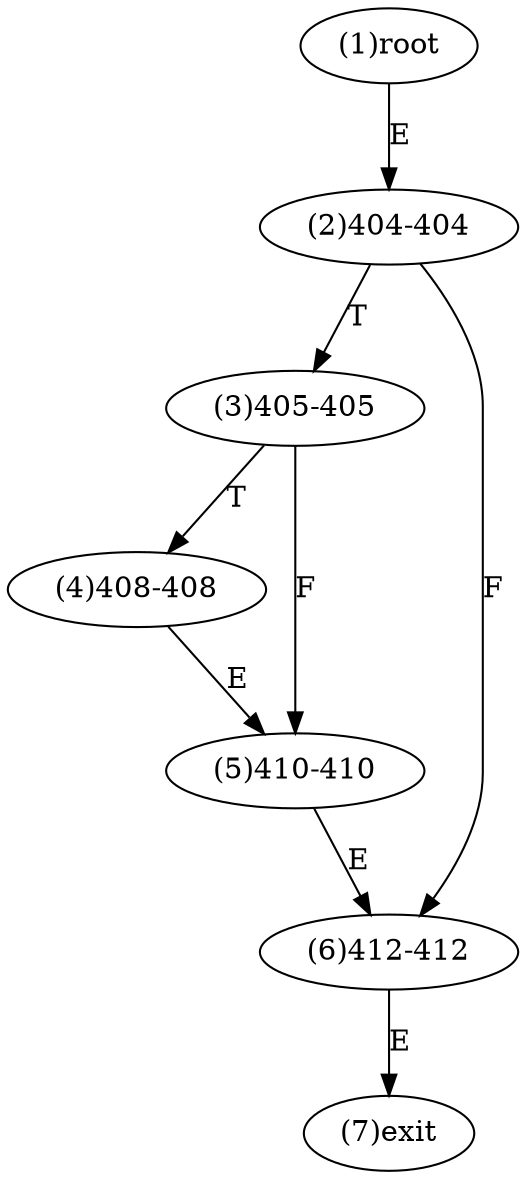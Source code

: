 digraph "" { 
1[ label="(1)root"];
2[ label="(2)404-404"];
3[ label="(3)405-405"];
4[ label="(4)408-408"];
5[ label="(5)410-410"];
6[ label="(6)412-412"];
7[ label="(7)exit"];
1->2[ label="E"];
2->6[ label="F"];
2->3[ label="T"];
3->5[ label="F"];
3->4[ label="T"];
4->5[ label="E"];
5->6[ label="E"];
6->7[ label="E"];
}
